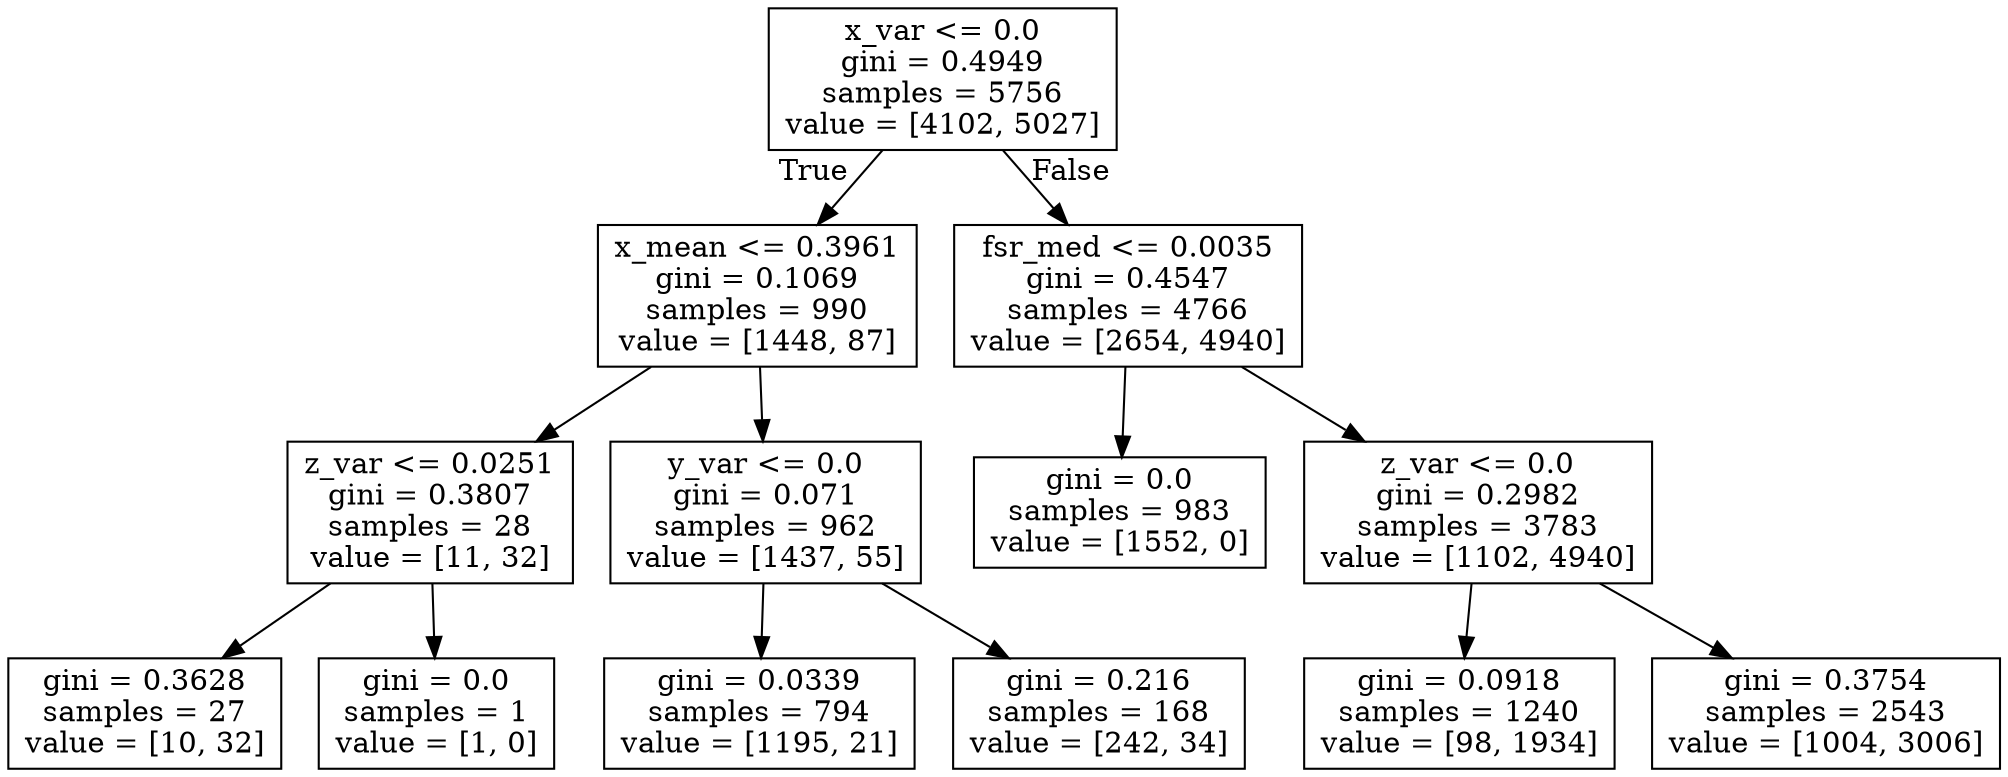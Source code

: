 digraph Tree {
node [shape=box] ;
0 [label="x_var <= 0.0\ngini = 0.4949\nsamples = 5756\nvalue = [4102, 5027]"] ;
1 [label="x_mean <= 0.3961\ngini = 0.1069\nsamples = 990\nvalue = [1448, 87]"] ;
0 -> 1 [labeldistance=2.5, labelangle=45, headlabel="True"] ;
2 [label="z_var <= 0.0251\ngini = 0.3807\nsamples = 28\nvalue = [11, 32]"] ;
1 -> 2 ;
3 [label="gini = 0.3628\nsamples = 27\nvalue = [10, 32]"] ;
2 -> 3 ;
4 [label="gini = 0.0\nsamples = 1\nvalue = [1, 0]"] ;
2 -> 4 ;
5 [label="y_var <= 0.0\ngini = 0.071\nsamples = 962\nvalue = [1437, 55]"] ;
1 -> 5 ;
6 [label="gini = 0.0339\nsamples = 794\nvalue = [1195, 21]"] ;
5 -> 6 ;
7 [label="gini = 0.216\nsamples = 168\nvalue = [242, 34]"] ;
5 -> 7 ;
8 [label="fsr_med <= 0.0035\ngini = 0.4547\nsamples = 4766\nvalue = [2654, 4940]"] ;
0 -> 8 [labeldistance=2.5, labelangle=-45, headlabel="False"] ;
9 [label="gini = 0.0\nsamples = 983\nvalue = [1552, 0]"] ;
8 -> 9 ;
10 [label="z_var <= 0.0\ngini = 0.2982\nsamples = 3783\nvalue = [1102, 4940]"] ;
8 -> 10 ;
11 [label="gini = 0.0918\nsamples = 1240\nvalue = [98, 1934]"] ;
10 -> 11 ;
12 [label="gini = 0.3754\nsamples = 2543\nvalue = [1004, 3006]"] ;
10 -> 12 ;
}